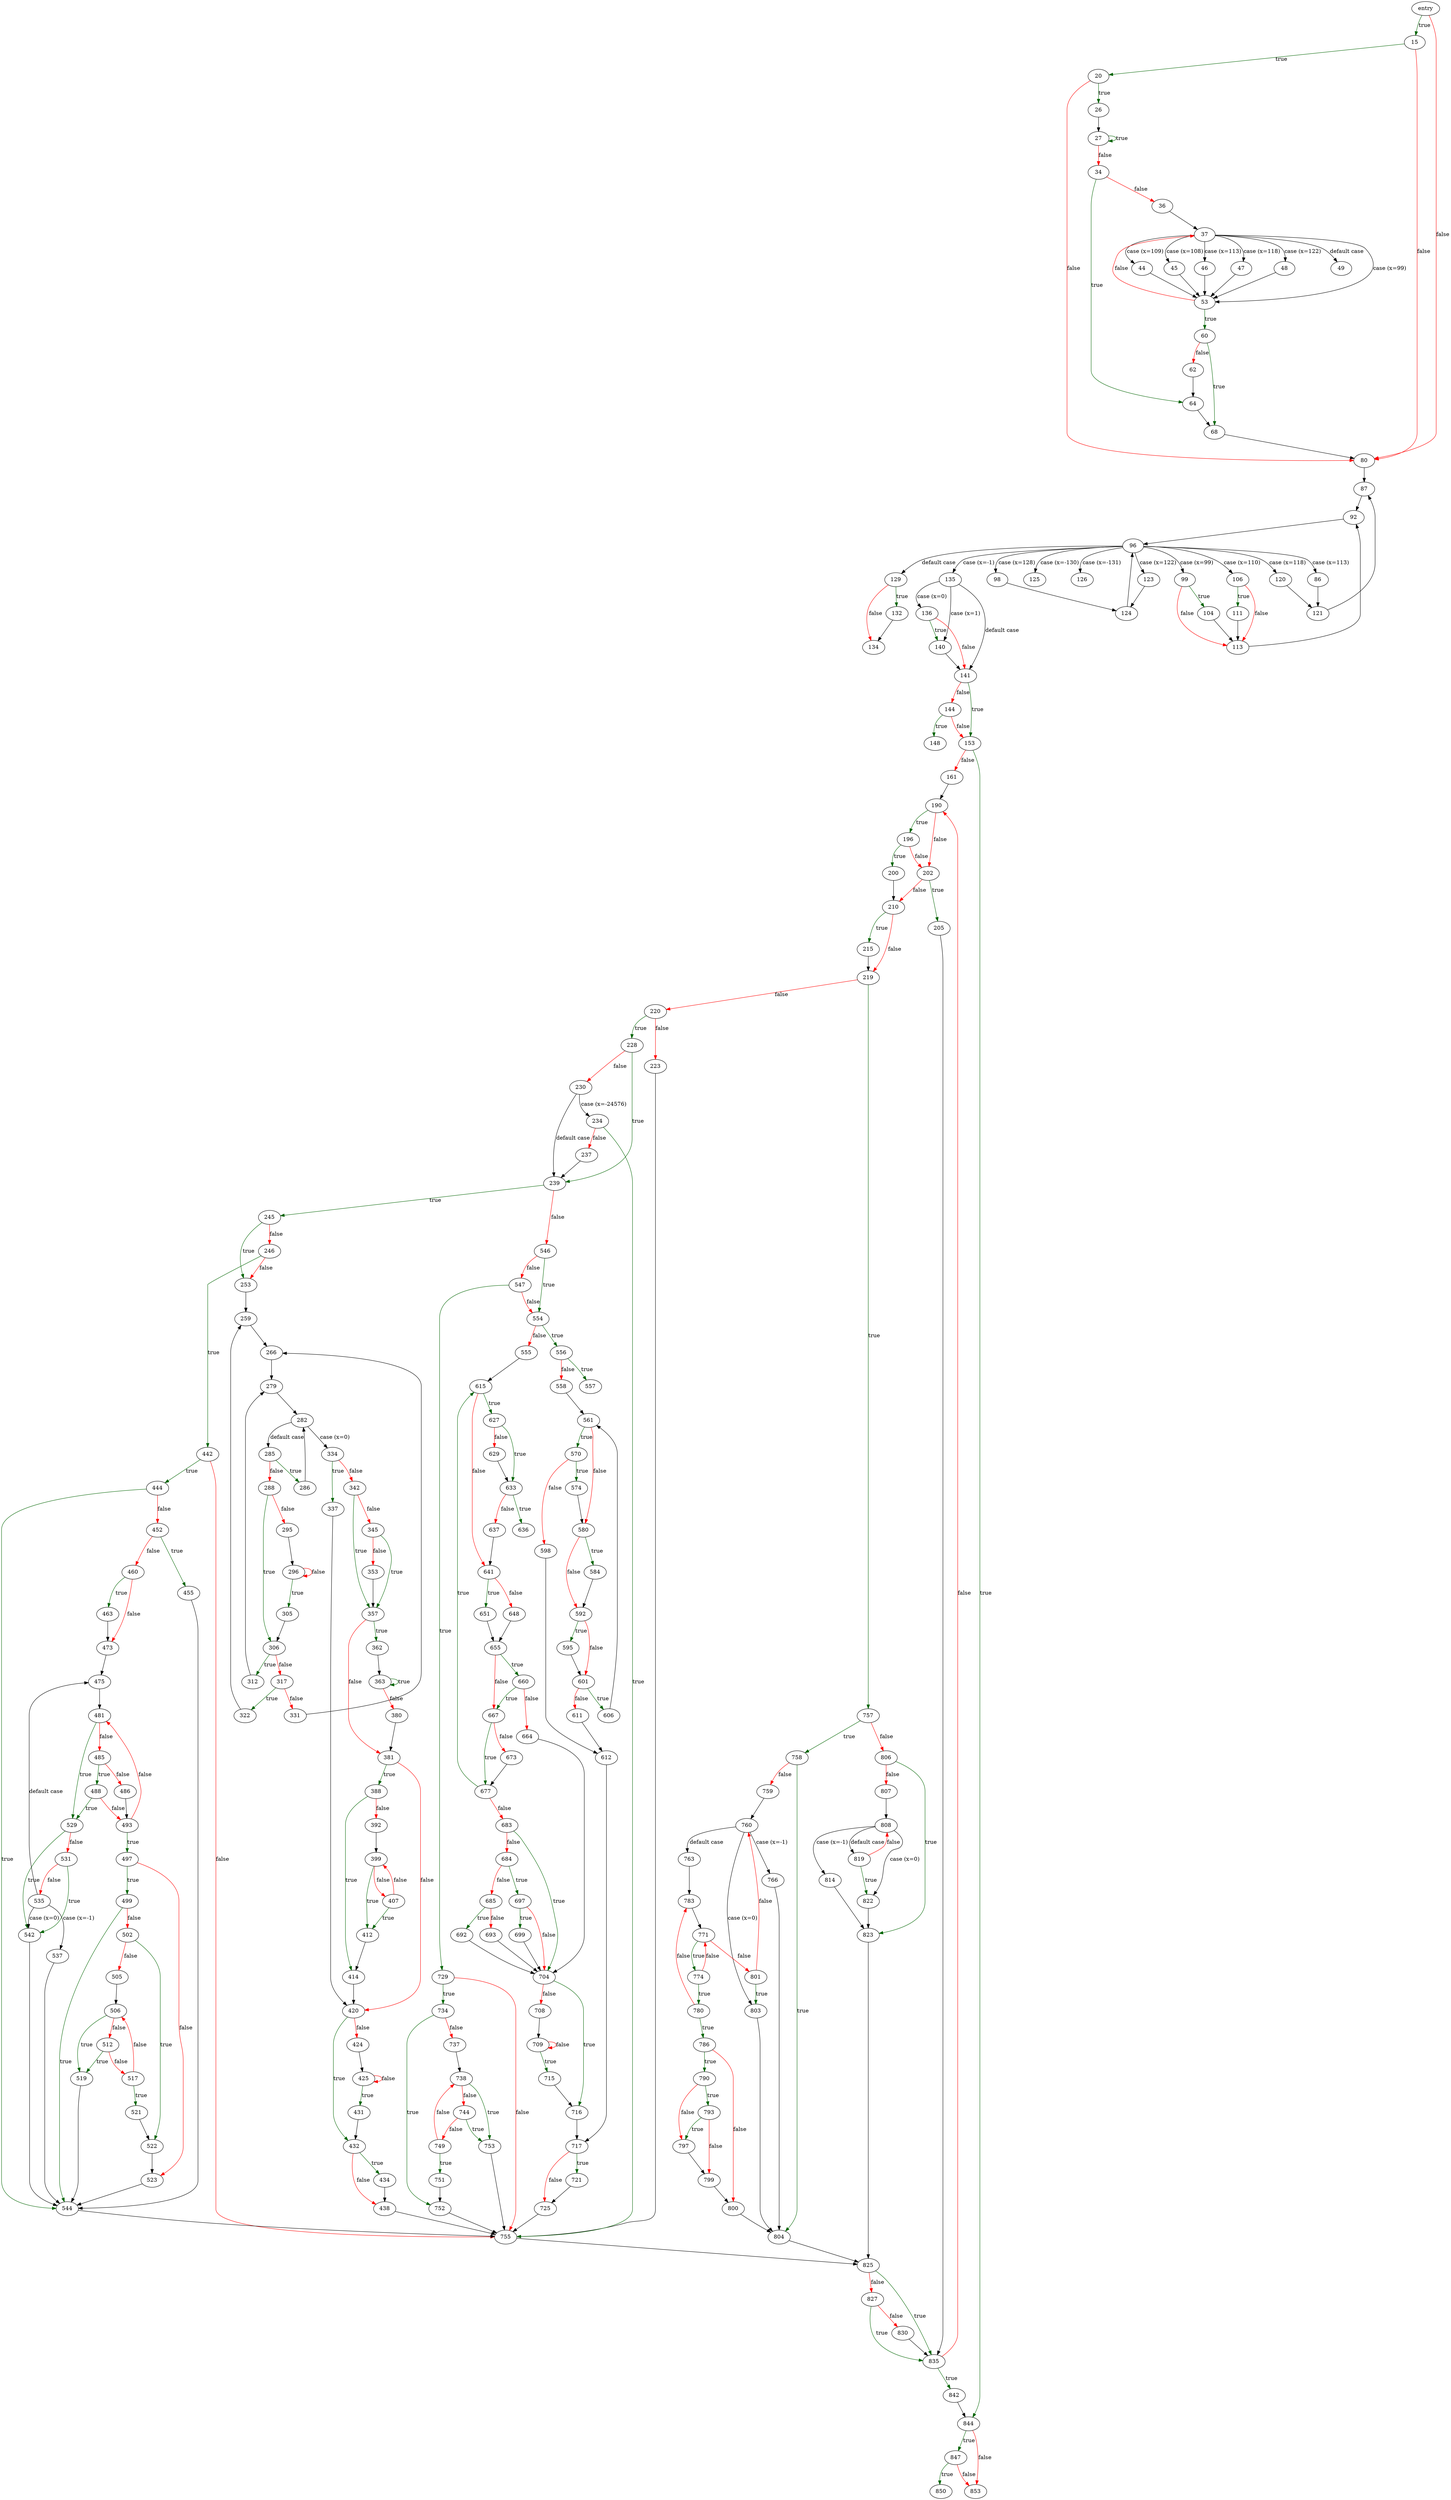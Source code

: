 digraph "main" {
	// Node definitions.
	2 [label=entry];
	15;
	20;
	26;
	27;
	34;
	36;
	37;
	44;
	45;
	46;
	47;
	48;
	49;
	53;
	60;
	62;
	64;
	68;
	80;
	86;
	87;
	92;
	96;
	98;
	99;
	104;
	106;
	111;
	113;
	120;
	121;
	123;
	124;
	125;
	126;
	129;
	132;
	134;
	135;
	136;
	140;
	141;
	144;
	148;
	153;
	161;
	190;
	196;
	200;
	202;
	205;
	210;
	215;
	219;
	220;
	223;
	228;
	230;
	234;
	237;
	239;
	245;
	246;
	253;
	259;
	266;
	279;
	282;
	285;
	286;
	288;
	295;
	296;
	305;
	306;
	312;
	317;
	322;
	331;
	334;
	337;
	342;
	345;
	353;
	357;
	362;
	363;
	380;
	381;
	388;
	392;
	399;
	407;
	412;
	414;
	420;
	424;
	425;
	431;
	432;
	434;
	438;
	442;
	444;
	452;
	455;
	460;
	463;
	473;
	475;
	481;
	485;
	486;
	488;
	493;
	497;
	499;
	502;
	505;
	506;
	512;
	517;
	519;
	521;
	522;
	523;
	529;
	531;
	535;
	537;
	542;
	544;
	546;
	547;
	554;
	555;
	556;
	557;
	558;
	561;
	570;
	574;
	580;
	584;
	592;
	595;
	598;
	601;
	606;
	611;
	612;
	615;
	627;
	629;
	633;
	636;
	637;
	641;
	648;
	651;
	655;
	660;
	664;
	667;
	673;
	677;
	683;
	684;
	685;
	692;
	693;
	697;
	699;
	704;
	708;
	709;
	715;
	716;
	717;
	721;
	725;
	729;
	734;
	737;
	738;
	744;
	749;
	751;
	752;
	753;
	755;
	757;
	758;
	759;
	760;
	763;
	766;
	771;
	774;
	780;
	783;
	786;
	790;
	793;
	797;
	799;
	800;
	801;
	803;
	804;
	806;
	807;
	808;
	814;
	819;
	822;
	823;
	825;
	827;
	830;
	835;
	842;
	844;
	847;
	850;
	853;

	// Edge definitions.
	2 -> 15 [
		color=darkgreen
		label=true
	];
	2 -> 80 [
		color=red
		label=false
	];
	15 -> 20 [
		color=darkgreen
		label=true
	];
	15 -> 80 [
		color=red
		label=false
	];
	20 -> 26 [
		color=darkgreen
		label=true
	];
	20 -> 80 [
		color=red
		label=false
	];
	26 -> 27;
	27 -> 27 [
		color=darkgreen
		label=true
	];
	27 -> 34 [
		color=red
		label=false
	];
	34 -> 36 [
		color=red
		label=false
	];
	34 -> 64 [
		color=darkgreen
		label=true
	];
	36 -> 37;
	37 -> 44 [label="case (x=109)"];
	37 -> 45 [label="case (x=108)"];
	37 -> 46 [label="case (x=113)"];
	37 -> 47 [label="case (x=118)"];
	37 -> 48 [label="case (x=122)"];
	37 -> 49 [label="default case"];
	37 -> 53 [label="case (x=99)"];
	44 -> 53;
	45 -> 53;
	46 -> 53;
	47 -> 53;
	48 -> 53;
	53 -> 37 [
		color=red
		label=false
	];
	53 -> 60 [
		color=darkgreen
		label=true
	];
	60 -> 62 [
		color=red
		label=false
	];
	60 -> 68 [
		color=darkgreen
		label=true
	];
	62 -> 64;
	64 -> 68;
	68 -> 80;
	80 -> 87;
	86 -> 121;
	87 -> 92;
	92 -> 96;
	96 -> 86 [label="case (x=113)"];
	96 -> 98 [label="case (x=128)"];
	96 -> 99 [label="case (x=99)"];
	96 -> 106 [label="case (x=110)"];
	96 -> 120 [label="case (x=118)"];
	96 -> 123 [label="case (x=122)"];
	96 -> 125 [label="case (x=-130)"];
	96 -> 126 [label="case (x=-131)"];
	96 -> 129 [label="default case"];
	96 -> 135 [label="case (x=-1)"];
	98 -> 124;
	99 -> 104 [
		color=darkgreen
		label=true
	];
	99 -> 113 [
		color=red
		label=false
	];
	104 -> 113;
	106 -> 111 [
		color=darkgreen
		label=true
	];
	106 -> 113 [
		color=red
		label=false
	];
	111 -> 113;
	113 -> 92;
	120 -> 121;
	121 -> 87;
	123 -> 124;
	124 -> 96;
	129 -> 132 [
		color=darkgreen
		label=true
	];
	129 -> 134 [
		color=red
		label=false
	];
	132 -> 134;
	135 -> 136 [label="case (x=0)"];
	135 -> 140 [label="case (x=1)"];
	135 -> 141 [label="default case"];
	136 -> 140 [
		color=darkgreen
		label=true
	];
	136 -> 141 [
		color=red
		label=false
	];
	140 -> 141;
	141 -> 144 [
		color=red
		label=false
	];
	141 -> 153 [
		color=darkgreen
		label=true
	];
	144 -> 148 [
		color=darkgreen
		label=true
	];
	144 -> 153 [
		color=red
		label=false
	];
	153 -> 161 [
		color=red
		label=false
	];
	153 -> 844 [
		color=darkgreen
		label=true
	];
	161 -> 190;
	190 -> 196 [
		color=darkgreen
		label=true
	];
	190 -> 202 [
		color=red
		label=false
	];
	196 -> 200 [
		color=darkgreen
		label=true
	];
	196 -> 202 [
		color=red
		label=false
	];
	200 -> 210;
	202 -> 205 [
		color=darkgreen
		label=true
	];
	202 -> 210 [
		color=red
		label=false
	];
	205 -> 835;
	210 -> 215 [
		color=darkgreen
		label=true
	];
	210 -> 219 [
		color=red
		label=false
	];
	215 -> 219;
	219 -> 220 [
		color=red
		label=false
	];
	219 -> 757 [
		color=darkgreen
		label=true
	];
	220 -> 223 [
		color=red
		label=false
	];
	220 -> 228 [
		color=darkgreen
		label=true
	];
	223 -> 755;
	228 -> 230 [
		color=red
		label=false
	];
	228 -> 239 [
		color=darkgreen
		label=true
	];
	230 -> 234 [label="case (x=-24576)"];
	230 -> 239 [label="default case"];
	234 -> 237 [
		color=red
		label=false
	];
	234 -> 755 [
		color=darkgreen
		label=true
	];
	237 -> 239;
	239 -> 245 [
		color=darkgreen
		label=true
	];
	239 -> 546 [
		color=red
		label=false
	];
	245 -> 246 [
		color=red
		label=false
	];
	245 -> 253 [
		color=darkgreen
		label=true
	];
	246 -> 253 [
		color=red
		label=false
	];
	246 -> 442 [
		color=darkgreen
		label=true
	];
	253 -> 259;
	259 -> 266;
	266 -> 279;
	279 -> 282;
	282 -> 285 [label="default case"];
	282 -> 334 [label="case (x=0)"];
	285 -> 286 [
		color=darkgreen
		label=true
	];
	285 -> 288 [
		color=red
		label=false
	];
	286 -> 282;
	288 -> 295 [
		color=red
		label=false
	];
	288 -> 306 [
		color=darkgreen
		label=true
	];
	295 -> 296;
	296 -> 296 [
		color=red
		label=false
	];
	296 -> 305 [
		color=darkgreen
		label=true
	];
	305 -> 306;
	306 -> 312 [
		color=darkgreen
		label=true
	];
	306 -> 317 [
		color=red
		label=false
	];
	312 -> 279;
	317 -> 322 [
		color=darkgreen
		label=true
	];
	317 -> 331 [
		color=red
		label=false
	];
	322 -> 259;
	331 -> 266;
	334 -> 337 [
		color=darkgreen
		label=true
	];
	334 -> 342 [
		color=red
		label=false
	];
	337 -> 420;
	342 -> 345 [
		color=red
		label=false
	];
	342 -> 357 [
		color=darkgreen
		label=true
	];
	345 -> 353 [
		color=red
		label=false
	];
	345 -> 357 [
		color=darkgreen
		label=true
	];
	353 -> 357;
	357 -> 362 [
		color=darkgreen
		label=true
	];
	357 -> 381 [
		color=red
		label=false
	];
	362 -> 363;
	363 -> 363 [
		color=darkgreen
		label=true
	];
	363 -> 380 [
		color=red
		label=false
	];
	380 -> 381;
	381 -> 388 [
		color=darkgreen
		label=true
	];
	381 -> 420 [
		color=red
		label=false
	];
	388 -> 392 [
		color=red
		label=false
	];
	388 -> 414 [
		color=darkgreen
		label=true
	];
	392 -> 399;
	399 -> 407 [
		color=red
		label=false
	];
	399 -> 412 [
		color=darkgreen
		label=true
	];
	407 -> 399 [
		color=red
		label=false
	];
	407 -> 412 [
		color=darkgreen
		label=true
	];
	412 -> 414;
	414 -> 420;
	420 -> 424 [
		color=red
		label=false
	];
	420 -> 432 [
		color=darkgreen
		label=true
	];
	424 -> 425;
	425 -> 425 [
		color=red
		label=false
	];
	425 -> 431 [
		color=darkgreen
		label=true
	];
	431 -> 432;
	432 -> 434 [
		color=darkgreen
		label=true
	];
	432 -> 438 [
		color=red
		label=false
	];
	434 -> 438;
	438 -> 755;
	442 -> 444 [
		color=darkgreen
		label=true
	];
	442 -> 755 [
		color=red
		label=false
	];
	444 -> 452 [
		color=red
		label=false
	];
	444 -> 544 [
		color=darkgreen
		label=true
	];
	452 -> 455 [
		color=darkgreen
		label=true
	];
	452 -> 460 [
		color=red
		label=false
	];
	455 -> 544;
	460 -> 463 [
		color=darkgreen
		label=true
	];
	460 -> 473 [
		color=red
		label=false
	];
	463 -> 473;
	473 -> 475;
	475 -> 481;
	481 -> 485 [
		color=red
		label=false
	];
	481 -> 529 [
		color=darkgreen
		label=true
	];
	485 -> 486 [
		color=red
		label=false
	];
	485 -> 488 [
		color=darkgreen
		label=true
	];
	486 -> 493;
	488 -> 493 [
		color=red
		label=false
	];
	488 -> 529 [
		color=darkgreen
		label=true
	];
	493 -> 481 [
		color=red
		label=false
	];
	493 -> 497 [
		color=darkgreen
		label=true
	];
	497 -> 499 [
		color=darkgreen
		label=true
	];
	497 -> 523 [
		color=red
		label=false
	];
	499 -> 502 [
		color=red
		label=false
	];
	499 -> 544 [
		color=darkgreen
		label=true
	];
	502 -> 505 [
		color=red
		label=false
	];
	502 -> 522 [
		color=darkgreen
		label=true
	];
	505 -> 506;
	506 -> 512 [
		color=red
		label=false
	];
	506 -> 519 [
		color=darkgreen
		label=true
	];
	512 -> 517 [
		color=red
		label=false
	];
	512 -> 519 [
		color=darkgreen
		label=true
	];
	517 -> 506 [
		color=red
		label=false
	];
	517 -> 521 [
		color=darkgreen
		label=true
	];
	519 -> 544;
	521 -> 522;
	522 -> 523;
	523 -> 544;
	529 -> 531 [
		color=red
		label=false
	];
	529 -> 542 [
		color=darkgreen
		label=true
	];
	531 -> 535 [
		color=red
		label=false
	];
	531 -> 542 [
		color=darkgreen
		label=true
	];
	535 -> 475 [label="default case"];
	535 -> 537 [label="case (x=-1)"];
	535 -> 542 [label="case (x=0)"];
	537 -> 544;
	542 -> 544;
	544 -> 755;
	546 -> 547 [
		color=red
		label=false
	];
	546 -> 554 [
		color=darkgreen
		label=true
	];
	547 -> 554 [
		color=red
		label=false
	];
	547 -> 729 [
		color=darkgreen
		label=true
	];
	554 -> 555 [
		color=red
		label=false
	];
	554 -> 556 [
		color=darkgreen
		label=true
	];
	555 -> 615;
	556 -> 557 [
		color=darkgreen
		label=true
	];
	556 -> 558 [
		color=red
		label=false
	];
	558 -> 561;
	561 -> 570 [
		color=darkgreen
		label=true
	];
	561 -> 580 [
		color=red
		label=false
	];
	570 -> 574 [
		color=darkgreen
		label=true
	];
	570 -> 598 [
		color=red
		label=false
	];
	574 -> 580;
	580 -> 584 [
		color=darkgreen
		label=true
	];
	580 -> 592 [
		color=red
		label=false
	];
	584 -> 592;
	592 -> 595 [
		color=darkgreen
		label=true
	];
	592 -> 601 [
		color=red
		label=false
	];
	595 -> 601;
	598 -> 612;
	601 -> 606 [
		color=darkgreen
		label=true
	];
	601 -> 611 [
		color=red
		label=false
	];
	606 -> 561;
	611 -> 612;
	612 -> 717;
	615 -> 627 [
		color=darkgreen
		label=true
	];
	615 -> 641 [
		color=red
		label=false
	];
	627 -> 629 [
		color=red
		label=false
	];
	627 -> 633 [
		color=darkgreen
		label=true
	];
	629 -> 633;
	633 -> 636 [
		color=darkgreen
		label=true
	];
	633 -> 637 [
		color=red
		label=false
	];
	637 -> 641;
	641 -> 648 [
		color=red
		label=false
	];
	641 -> 651 [
		color=darkgreen
		label=true
	];
	648 -> 655;
	651 -> 655;
	655 -> 660 [
		color=darkgreen
		label=true
	];
	655 -> 667 [
		color=red
		label=false
	];
	660 -> 664 [
		color=red
		label=false
	];
	660 -> 667 [
		color=darkgreen
		label=true
	];
	664 -> 704;
	667 -> 673 [
		color=red
		label=false
	];
	667 -> 677 [
		color=darkgreen
		label=true
	];
	673 -> 677;
	677 -> 615 [
		color=darkgreen
		label=true
	];
	677 -> 683 [
		color=red
		label=false
	];
	683 -> 684 [
		color=red
		label=false
	];
	683 -> 704 [
		color=darkgreen
		label=true
	];
	684 -> 685 [
		color=red
		label=false
	];
	684 -> 697 [
		color=darkgreen
		label=true
	];
	685 -> 692 [
		color=darkgreen
		label=true
	];
	685 -> 693 [
		color=red
		label=false
	];
	692 -> 704;
	693 -> 704;
	697 -> 699 [
		color=darkgreen
		label=true
	];
	697 -> 704 [
		color=red
		label=false
	];
	699 -> 704;
	704 -> 708 [
		color=red
		label=false
	];
	704 -> 716 [
		color=darkgreen
		label=true
	];
	708 -> 709;
	709 -> 709 [
		color=red
		label=false
	];
	709 -> 715 [
		color=darkgreen
		label=true
	];
	715 -> 716;
	716 -> 717;
	717 -> 721 [
		color=darkgreen
		label=true
	];
	717 -> 725 [
		color=red
		label=false
	];
	721 -> 725;
	725 -> 755;
	729 -> 734 [
		color=darkgreen
		label=true
	];
	729 -> 755 [
		color=red
		label=false
	];
	734 -> 737 [
		color=red
		label=false
	];
	734 -> 752 [
		color=darkgreen
		label=true
	];
	737 -> 738;
	738 -> 744 [
		color=red
		label=false
	];
	738 -> 753 [
		color=darkgreen
		label=true
	];
	744 -> 749 [
		color=red
		label=false
	];
	744 -> 753 [
		color=darkgreen
		label=true
	];
	749 -> 738 [
		color=red
		label=false
	];
	749 -> 751 [
		color=darkgreen
		label=true
	];
	751 -> 752;
	752 -> 755;
	753 -> 755;
	755 -> 825;
	757 -> 758 [
		color=darkgreen
		label=true
	];
	757 -> 806 [
		color=red
		label=false
	];
	758 -> 759 [
		color=red
		label=false
	];
	758 -> 804 [
		color=darkgreen
		label=true
	];
	759 -> 760;
	760 -> 763 [label="default case"];
	760 -> 766 [label="case (x=-1)"];
	760 -> 803 [label="case (x=0)"];
	763 -> 783;
	766 -> 804;
	771 -> 774 [
		color=darkgreen
		label=true
	];
	771 -> 801 [
		color=red
		label=false
	];
	774 -> 771 [
		color=red
		label=false
	];
	774 -> 780 [
		color=darkgreen
		label=true
	];
	780 -> 783 [
		color=red
		label=false
	];
	780 -> 786 [
		color=darkgreen
		label=true
	];
	783 -> 771;
	786 -> 790 [
		color=darkgreen
		label=true
	];
	786 -> 800 [
		color=red
		label=false
	];
	790 -> 793 [
		color=darkgreen
		label=true
	];
	790 -> 797 [
		color=red
		label=false
	];
	793 -> 797 [
		color=darkgreen
		label=true
	];
	793 -> 799 [
		color=red
		label=false
	];
	797 -> 799;
	799 -> 800;
	800 -> 804;
	801 -> 760 [
		color=red
		label=false
	];
	801 -> 803 [
		color=darkgreen
		label=true
	];
	803 -> 804;
	804 -> 825;
	806 -> 807 [
		color=red
		label=false
	];
	806 -> 823 [
		color=darkgreen
		label=true
	];
	807 -> 808;
	808 -> 814 [label="case (x=-1)"];
	808 -> 819 [label="default case"];
	808 -> 822 [label="case (x=0)"];
	814 -> 823;
	819 -> 808 [
		color=red
		label=false
	];
	819 -> 822 [
		color=darkgreen
		label=true
	];
	822 -> 823;
	823 -> 825;
	825 -> 827 [
		color=red
		label=false
	];
	825 -> 835 [
		color=darkgreen
		label=true
	];
	827 -> 830 [
		color=red
		label=false
	];
	827 -> 835 [
		color=darkgreen
		label=true
	];
	830 -> 835;
	835 -> 190 [
		color=red
		label=false
	];
	835 -> 842 [
		color=darkgreen
		label=true
	];
	842 -> 844;
	844 -> 847 [
		color=darkgreen
		label=true
	];
	844 -> 853 [
		color=red
		label=false
	];
	847 -> 850 [
		color=darkgreen
		label=true
	];
	847 -> 853 [
		color=red
		label=false
	];
}